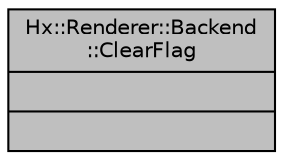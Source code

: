 digraph "Hx::Renderer::Backend::ClearFlag"
{
  edge [fontname="Helvetica",fontsize="10",labelfontname="Helvetica",labelfontsize="10"];
  node [fontname="Helvetica",fontsize="10",shape=record];
  Node1 [label="{Hx::Renderer::Backend\l::ClearFlag\n||}",height=0.2,width=0.4,color="black", fillcolor="grey75", style="filled", fontcolor="black"];
}

